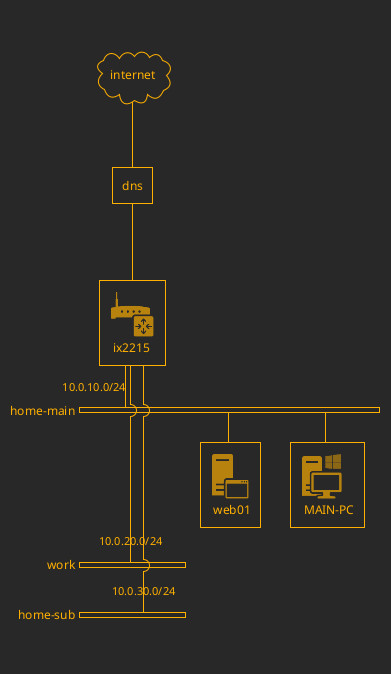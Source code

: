@startuml home-network-diagram
!theme crt-amber
!include <office/Servers/application_server>
!include <office/Servers/network>
!include <office/Devices/router>
!include <office/Devices/workstation_pc>

nwdiag {
    internet [shape = cloud];
    internet -- dns;

    dns -- ix2215;

    network home-main {
        width = full
        ix2215 [address = "10.0.10.0/24" description = "<$router>\n ix2215"];
        web01 [description = "<$application_server>\n web01"]
        pc [description = "<$workstation_pc>\n MAIN-PC"]
    }

    network work {
        ix2215 [address = "10.0.20.0/24"];
    }

    network home-sub {
        ix2215 [address = "10.0.30.0/24"];
    }
}
@enduml
